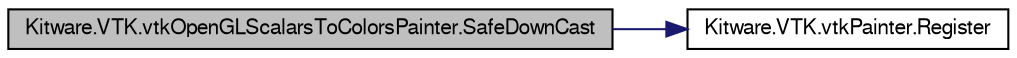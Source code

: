 digraph G
{
  bgcolor="transparent";
  edge [fontname="FreeSans",fontsize="10",labelfontname="FreeSans",labelfontsize="10"];
  node [fontname="FreeSans",fontsize="10",shape=record];
  rankdir="LR";
  Node1 [label="Kitware.VTK.vtkOpenGLScalarsToColorsPainter.SafeDownCast",height=0.2,width=0.4,color="black", fillcolor="grey75", style="filled" fontcolor="black"];
  Node1 -> Node2 [color="midnightblue",fontsize="10",style="solid",fontname="FreeSans"];
  Node2 [label="Kitware.VTK.vtkPainter.Register",height=0.2,width=0.4,color="black",URL="$class_kitware_1_1_v_t_k_1_1vtk_painter.html#aa8672ddfd60adfd5ef286e584eba35fc",tooltip="Take part in garbage collection."];
}
